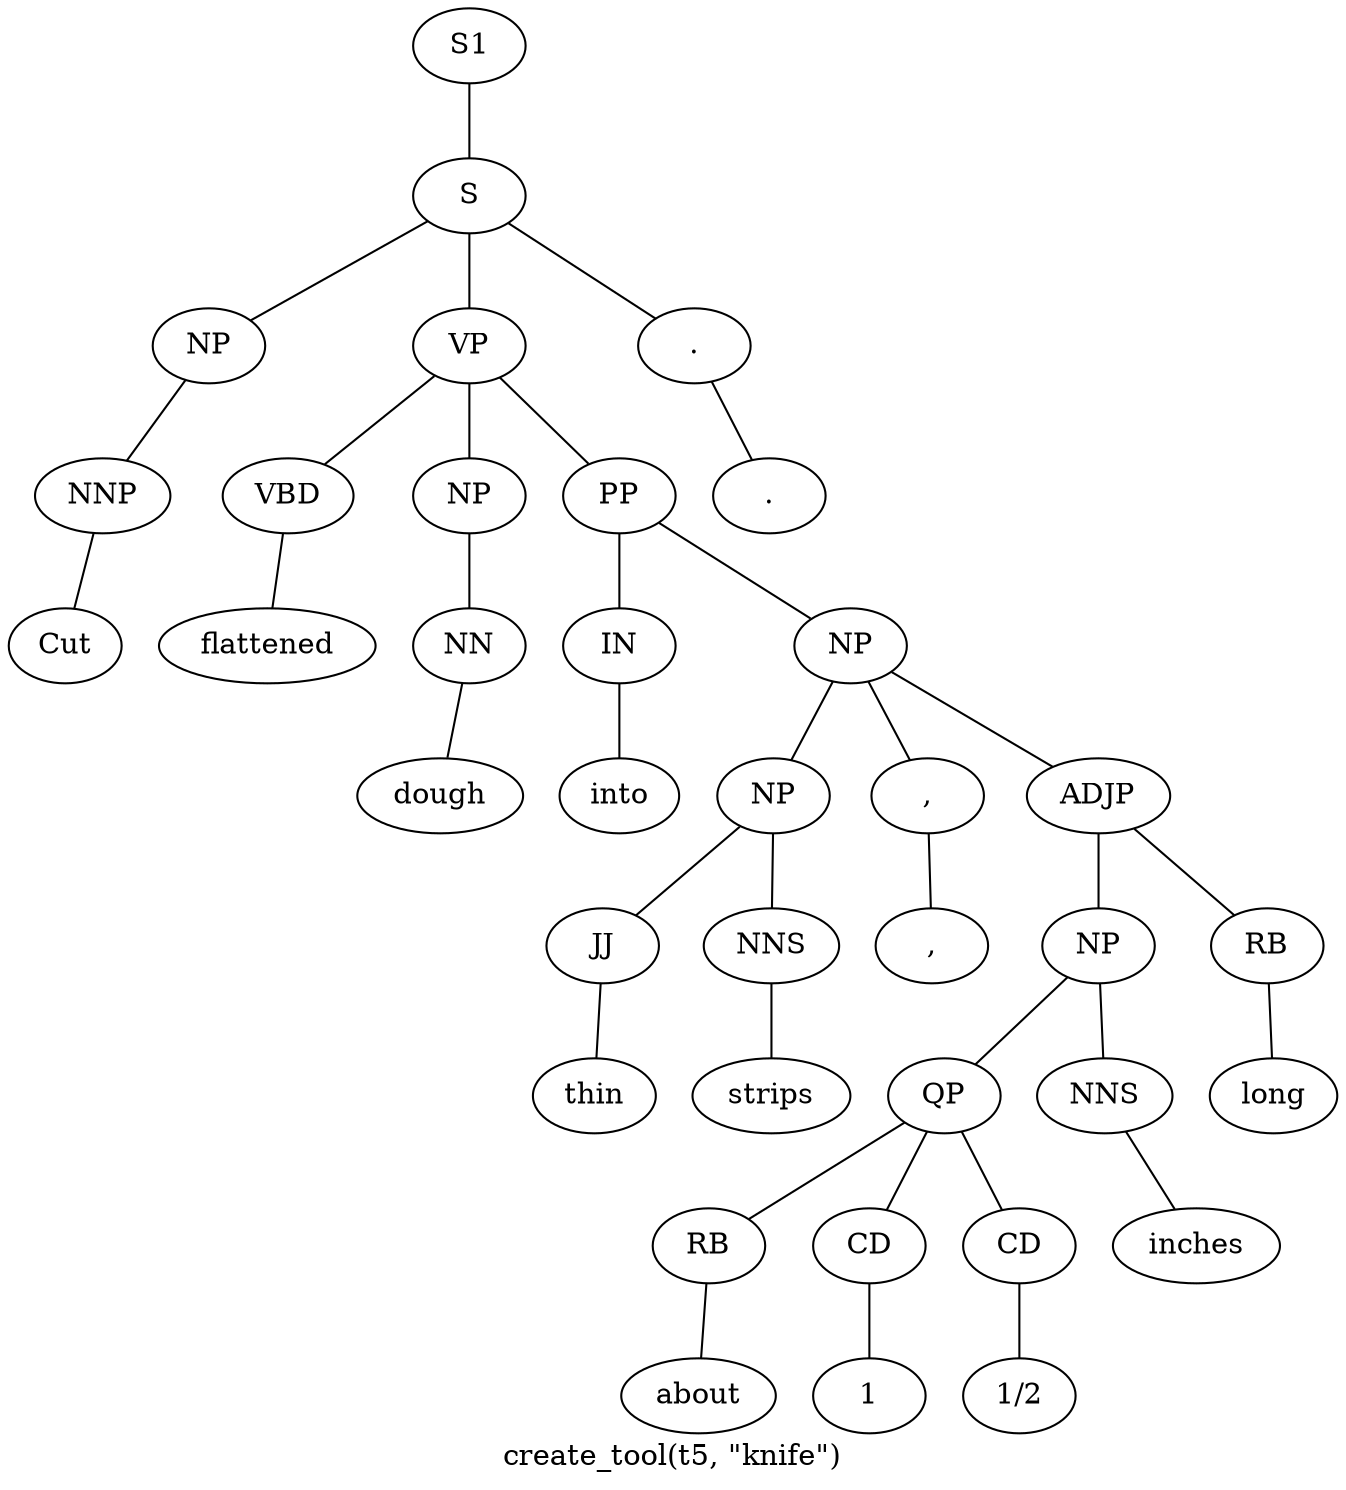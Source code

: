 graph SyntaxGraph {
	label = "create_tool(t5, \"knife\")";
	Node0 [label="S1"];
	Node1 [label="S"];
	Node2 [label="NP"];
	Node3 [label="NNP"];
	Node4 [label="Cut"];
	Node5 [label="VP"];
	Node6 [label="VBD"];
	Node7 [label="flattened"];
	Node8 [label="NP"];
	Node9 [label="NN"];
	Node10 [label="dough"];
	Node11 [label="PP"];
	Node12 [label="IN"];
	Node13 [label="into"];
	Node14 [label="NP"];
	Node15 [label="NP"];
	Node16 [label="JJ"];
	Node17 [label="thin"];
	Node18 [label="NNS"];
	Node19 [label="strips"];
	Node20 [label=","];
	Node21 [label=","];
	Node22 [label="ADJP"];
	Node23 [label="NP"];
	Node24 [label="QP"];
	Node25 [label="RB"];
	Node26 [label="about"];
	Node27 [label="CD"];
	Node28 [label="1"];
	Node29 [label="CD"];
	Node30 [label="1/2"];
	Node31 [label="NNS"];
	Node32 [label="inches"];
	Node33 [label="RB"];
	Node34 [label="long"];
	Node35 [label="."];
	Node36 [label="."];

	Node0 -- Node1;
	Node1 -- Node2;
	Node1 -- Node5;
	Node1 -- Node35;
	Node2 -- Node3;
	Node3 -- Node4;
	Node5 -- Node6;
	Node5 -- Node8;
	Node5 -- Node11;
	Node6 -- Node7;
	Node8 -- Node9;
	Node9 -- Node10;
	Node11 -- Node12;
	Node11 -- Node14;
	Node12 -- Node13;
	Node14 -- Node15;
	Node14 -- Node20;
	Node14 -- Node22;
	Node15 -- Node16;
	Node15 -- Node18;
	Node16 -- Node17;
	Node18 -- Node19;
	Node20 -- Node21;
	Node22 -- Node23;
	Node22 -- Node33;
	Node23 -- Node24;
	Node23 -- Node31;
	Node24 -- Node25;
	Node24 -- Node27;
	Node24 -- Node29;
	Node25 -- Node26;
	Node27 -- Node28;
	Node29 -- Node30;
	Node31 -- Node32;
	Node33 -- Node34;
	Node35 -- Node36;
}
